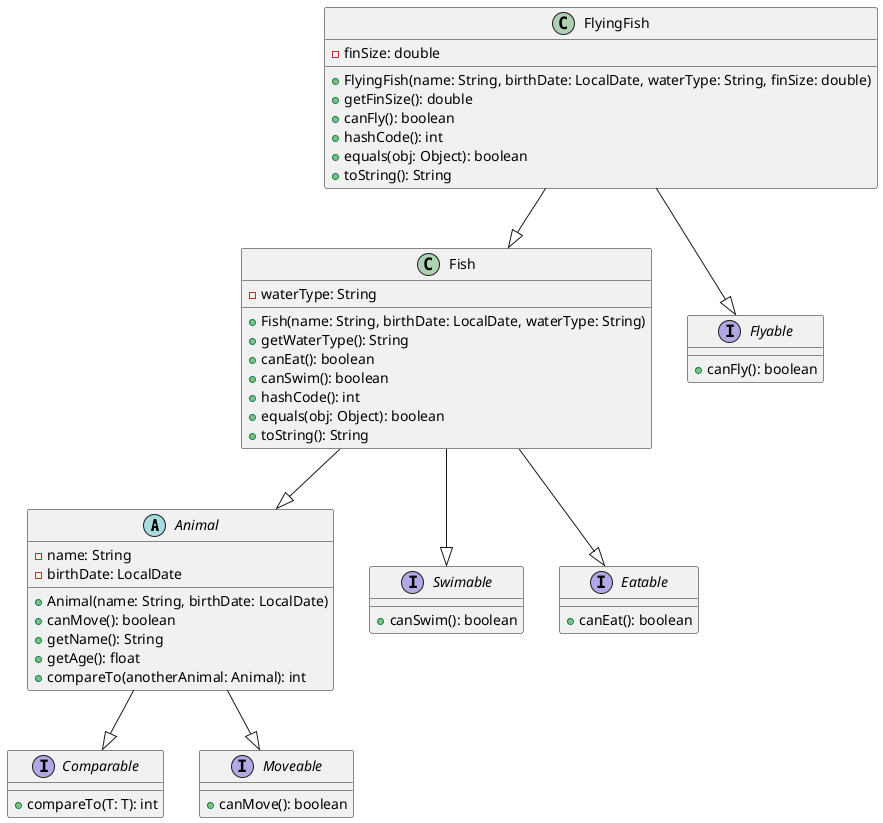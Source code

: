 @startuml

abstract class Animal {
  -name: String
  -birthDate: LocalDate
  +Animal(name: String, birthDate: LocalDate)
  +canMove(): boolean
  +getName(): String
  +getAge(): float
  +compareTo(anotherAnimal: Animal): int
}

class Fish {
  -waterType: String
  +Fish(name: String, birthDate: LocalDate, waterType: String)
  +getWaterType(): String
  +canEat(): boolean
  +canSwim(): boolean
  +hashCode(): int
  +equals(obj: Object): boolean
  +toString(): String
}

class FlyingFish {
  -finSize: double
  +FlyingFish(name: String, birthDate: LocalDate, waterType: String, finSize: double)
  +getFinSize(): double
  +canFly(): boolean
  +hashCode(): int
  +equals(obj: Object): boolean
  +toString(): String
}

interface Comparable {
  +compareTo(T: T): int
}

interface Moveable {
  +canMove(): boolean
}

interface Swimable {
  +canSwim(): boolean
}

interface Eatable {
  +canEat(): boolean
}

interface Flyable {
  +canFly(): boolean
}

Animal --|> Comparable
Animal --|> Moveable

Fish --|> Animal
Fish --|> Swimable
Fish --|> Eatable


FlyingFish --|> Fish
FlyingFish --|> Flyable
@enduml
